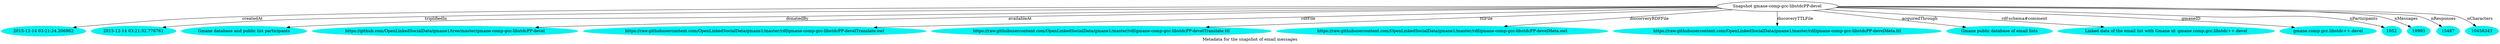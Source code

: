 digraph  {
	graph [label="Metadata for the snapshot of email messages"];
	node [label="\N"];
	15	 [color="#02F3F1",
		label="2015-12-14 03:21:24.206962",
		style=filled];
	"Snapshot gmane-comp-gcc-libstdcPP-devel" -> 15	 [label=createdAt];
	16	 [color="#02F3F1",
		label="2015-12-14 03:21:32.776761",
		style=filled];
	"Snapshot gmane-comp-gcc-libstdcPP-devel" -> 16	 [label=triplifiedIn];
	17	 [color="#02F3F1",
		label="Gmane database and public list participants",
		style=filled];
	"Snapshot gmane-comp-gcc-libstdcPP-devel" -> 17	 [label=donatedBy];
	18	 [color="#02F3F1",
		label="https://github.com/OpenLinkedSocialData/gmane1/tree/master/gmane-comp-gcc-libstdcPP-devel",
		style=filled];
	"Snapshot gmane-comp-gcc-libstdcPP-devel" -> 18	 [label=availableAt];
	19	 [color="#02F3F1",
		label="https://raw.githubusercontent.com/OpenLinkedSocialData/gmane1/master/rdf/gmane-comp-gcc-libstdcPP-develTranslate.owl",
		style=filled];
	"Snapshot gmane-comp-gcc-libstdcPP-devel" -> 19	 [label=rdfFile];
	20	 [color="#02F3F1",
		label="https://raw.githubusercontent.com/OpenLinkedSocialData/gmane1/master/rdf/gmane-comp-gcc-libstdcPP-develTranslate.ttl",
		style=filled];
	"Snapshot gmane-comp-gcc-libstdcPP-devel" -> 20	 [label=ttlFile];
	21	 [color="#02F3F1",
		label="https://raw.githubusercontent.com/OpenLinkedSocialData/gmane1/master/rdf/gmane-comp-gcc-libstdcPP-develMeta.owl",
		style=filled];
	"Snapshot gmane-comp-gcc-libstdcPP-devel" -> 21	 [label=discorveryRDFFile];
	22	 [color="#02F3F1",
		label="https://raw.githubusercontent.com/OpenLinkedSocialData/gmane1/master/rdf/gmane-comp-gcc-libstdcPP-develMeta.ttl",
		style=filled];
	"Snapshot gmane-comp-gcc-libstdcPP-devel" -> 22	 [label=discoveryTTLFile];
	23	 [color="#02F3F1",
		label="Gmane public database of email lists",
		style=filled];
	"Snapshot gmane-comp-gcc-libstdcPP-devel" -> 23	 [label=acquiredThrough];
	24	 [color="#02F3F1",
		label="Linked data of the email list with Gmane id: gmane.comp.gcc.libstdc++.devel",
		style=filled];
	"Snapshot gmane-comp-gcc-libstdcPP-devel" -> 24	 [label="rdf-schema#comment"];
	25	 [color="#02F3F1",
		label="gmane.comp.gcc.libstdc++.devel",
		style=filled];
	"Snapshot gmane-comp-gcc-libstdcPP-devel" -> 25	 [label=gmaneID];
	26	 [color="#02F3F1",
		label=1052,
		style=filled];
	"Snapshot gmane-comp-gcc-libstdcPP-devel" -> 26	 [label=nParticipants];
	27	 [color="#02F3F1",
		label=19993,
		style=filled];
	"Snapshot gmane-comp-gcc-libstdcPP-devel" -> 27	 [label=nMessages];
	28	 [color="#02F3F1",
		label=15487,
		style=filled];
	"Snapshot gmane-comp-gcc-libstdcPP-devel" -> 28	 [label=nResponses];
	29	 [color="#02F3F1",
		label=10456343,
		style=filled];
	"Snapshot gmane-comp-gcc-libstdcPP-devel" -> 29	 [label=nCharacters];
}
